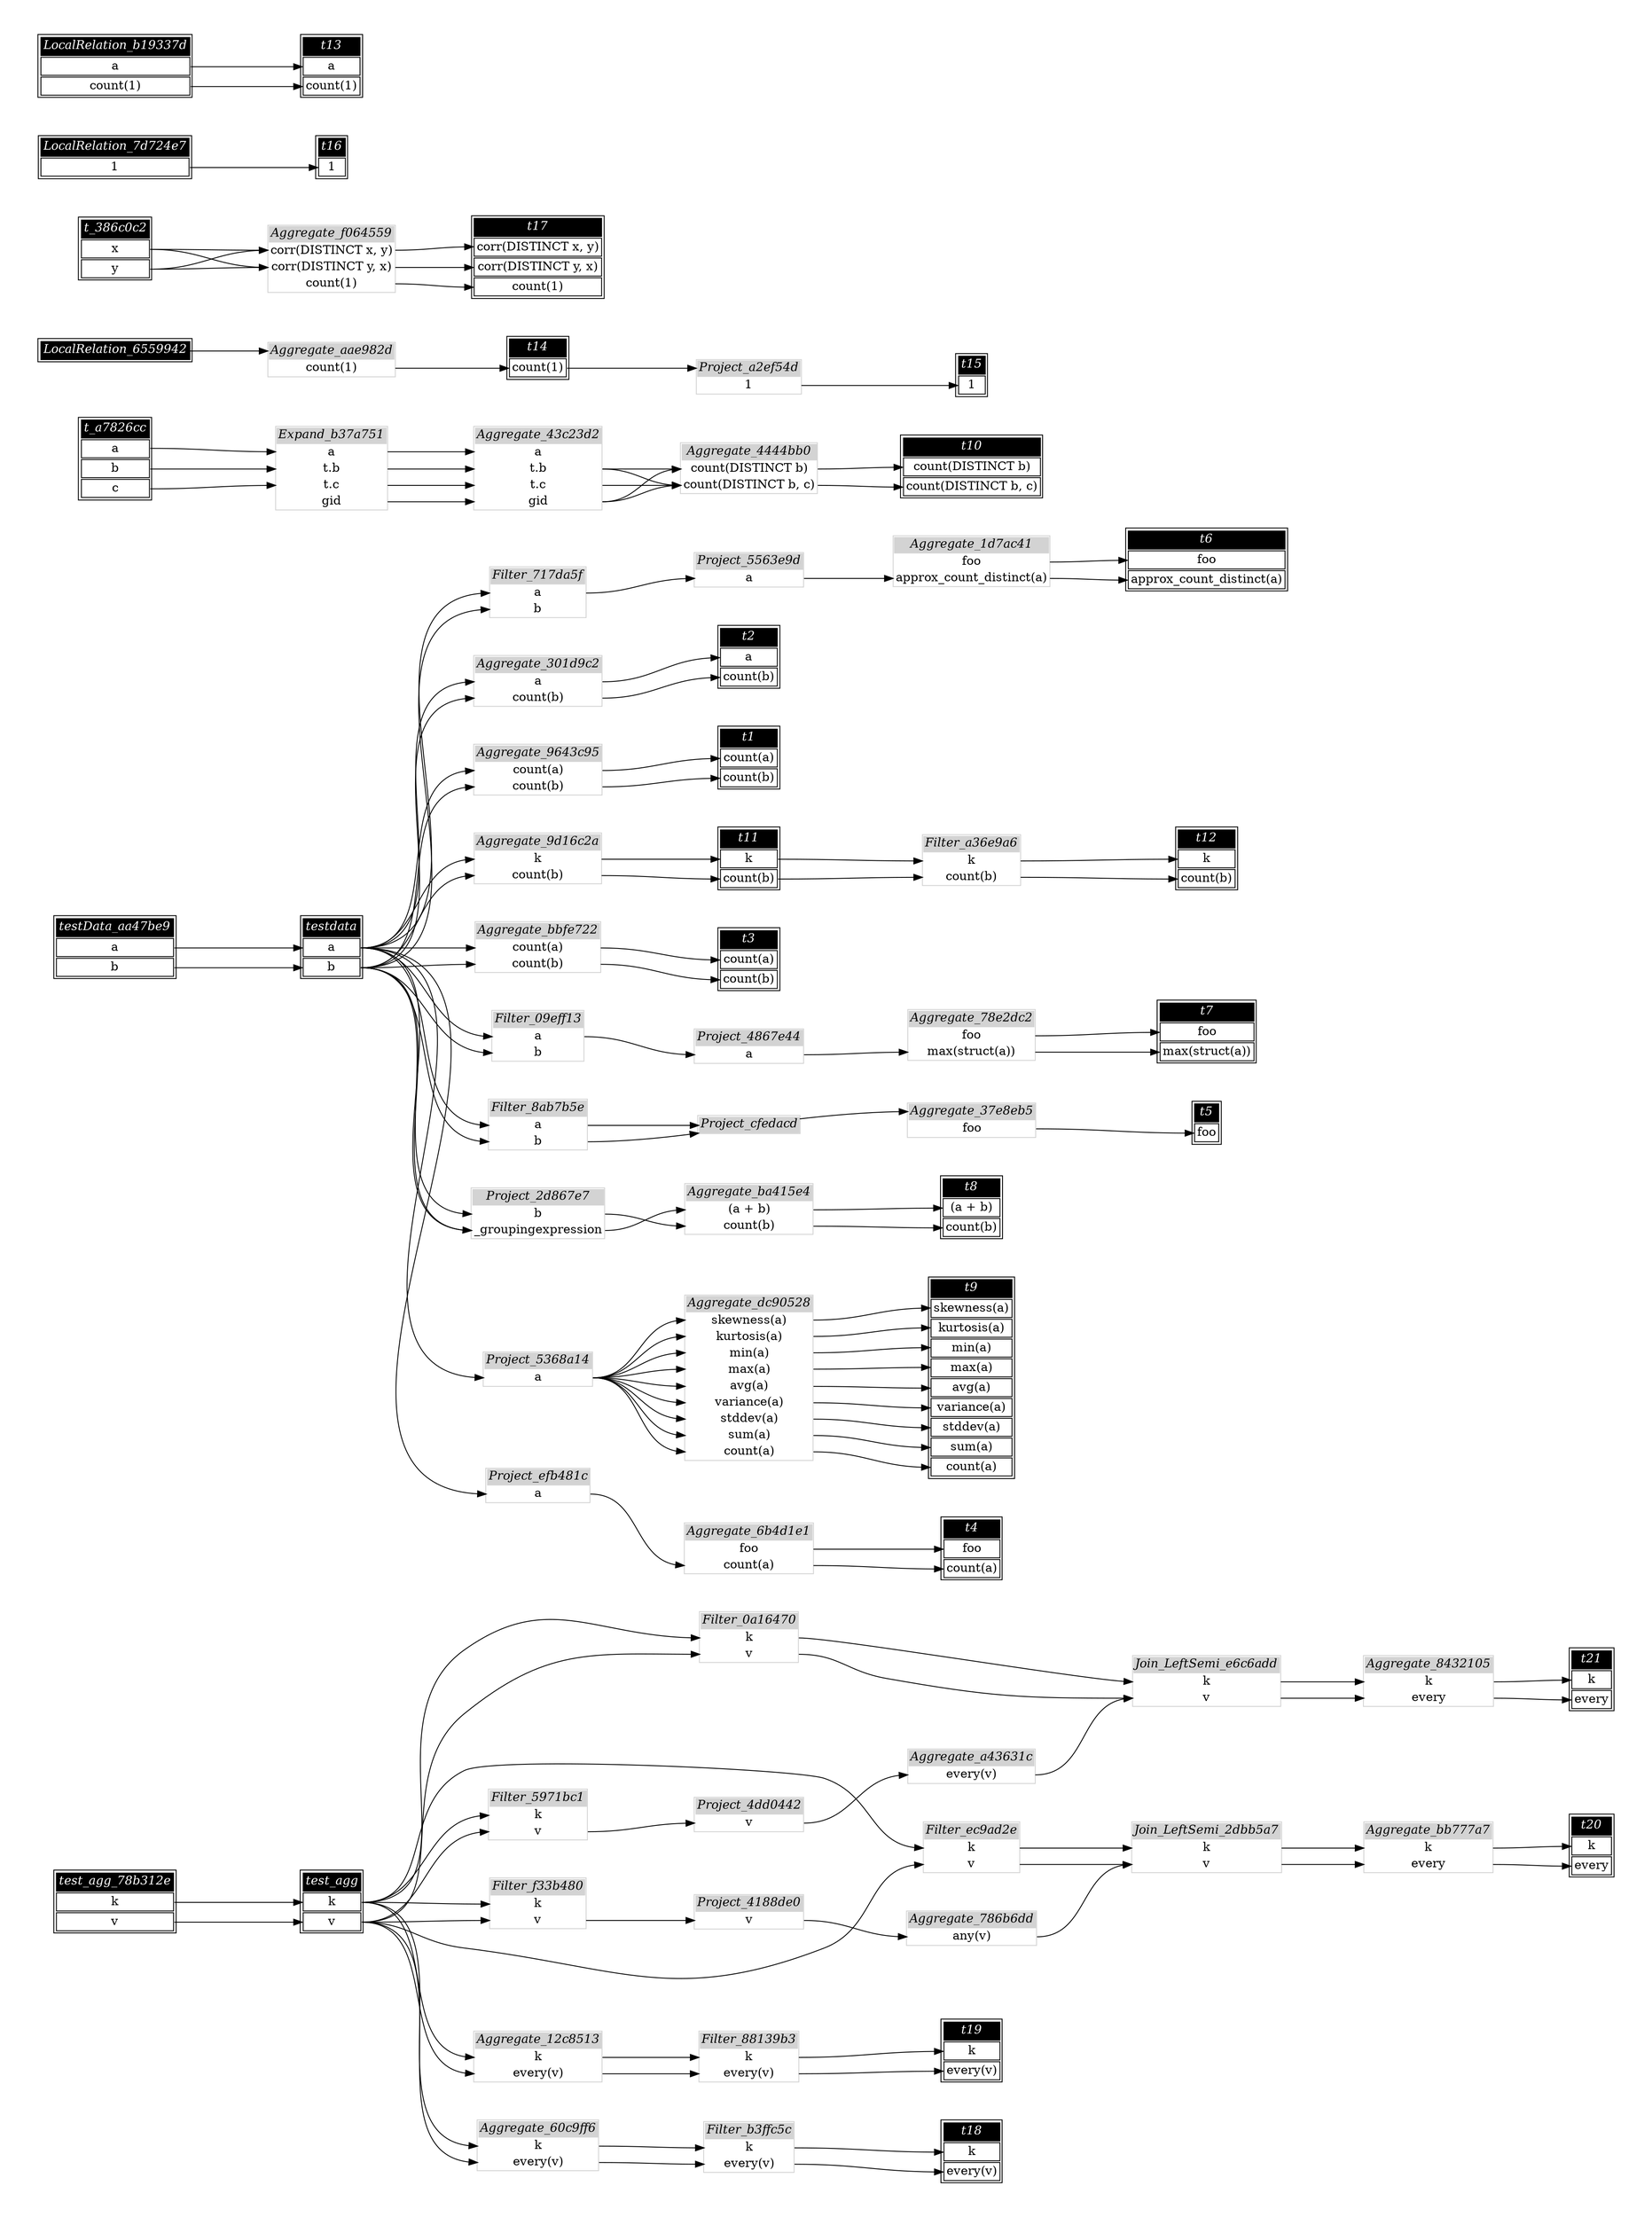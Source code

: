 // Automatically generated by SQLFlowTestSuite


digraph {
  graph [pad="0.5" nodesep="0.5" ranksep="1" fontname="Helvetica" rankdir=LR];
  node [shape=plaintext]

  
"Aggregate_12c8513" [label=<
<table color="lightgray" border="1" cellborder="0" cellspacing="0">
  <tr><td bgcolor="lightgray" port="nodeName"><i>Aggregate_12c8513</i></td></tr>
  <tr><td port="0">k</td></tr>
<tr><td port="1">every(v)</td></tr>
</table>>];
     

"Aggregate_1d7ac41" [label=<
<table color="lightgray" border="1" cellborder="0" cellspacing="0">
  <tr><td bgcolor="lightgray" port="nodeName"><i>Aggregate_1d7ac41</i></td></tr>
  <tr><td port="0">foo</td></tr>
<tr><td port="1">approx_count_distinct(a)</td></tr>
</table>>];
     

"Aggregate_301d9c2" [label=<
<table color="lightgray" border="1" cellborder="0" cellspacing="0">
  <tr><td bgcolor="lightgray" port="nodeName"><i>Aggregate_301d9c2</i></td></tr>
  <tr><td port="0">a</td></tr>
<tr><td port="1">count(b)</td></tr>
</table>>];
     

"Aggregate_37e8eb5" [label=<
<table color="lightgray" border="1" cellborder="0" cellspacing="0">
  <tr><td bgcolor="lightgray" port="nodeName"><i>Aggregate_37e8eb5</i></td></tr>
  <tr><td port="0">foo</td></tr>
</table>>];
     

"Aggregate_43c23d2" [label=<
<table color="lightgray" border="1" cellborder="0" cellspacing="0">
  <tr><td bgcolor="lightgray" port="nodeName"><i>Aggregate_43c23d2</i></td></tr>
  <tr><td port="0">a</td></tr>
<tr><td port="1">t.b</td></tr>
<tr><td port="2">t.c</td></tr>
<tr><td port="3">gid</td></tr>
</table>>];
     

"Aggregate_4444bb0" [label=<
<table color="lightgray" border="1" cellborder="0" cellspacing="0">
  <tr><td bgcolor="lightgray" port="nodeName"><i>Aggregate_4444bb0</i></td></tr>
  <tr><td port="0">count(DISTINCT b)</td></tr>
<tr><td port="1">count(DISTINCT b, c)</td></tr>
</table>>];
     

"Aggregate_60c9ff6" [label=<
<table color="lightgray" border="1" cellborder="0" cellspacing="0">
  <tr><td bgcolor="lightgray" port="nodeName"><i>Aggregate_60c9ff6</i></td></tr>
  <tr><td port="0">k</td></tr>
<tr><td port="1">every(v)</td></tr>
</table>>];
     

"Aggregate_6b4d1e1" [label=<
<table color="lightgray" border="1" cellborder="0" cellspacing="0">
  <tr><td bgcolor="lightgray" port="nodeName"><i>Aggregate_6b4d1e1</i></td></tr>
  <tr><td port="0">foo</td></tr>
<tr><td port="1">count(a)</td></tr>
</table>>];
     

"Aggregate_786b6dd" [label=<
<table color="lightgray" border="1" cellborder="0" cellspacing="0">
  <tr><td bgcolor="lightgray" port="nodeName"><i>Aggregate_786b6dd</i></td></tr>
  <tr><td port="0">any(v)</td></tr>
</table>>];
     

"Aggregate_78e2dc2" [label=<
<table color="lightgray" border="1" cellborder="0" cellspacing="0">
  <tr><td bgcolor="lightgray" port="nodeName"><i>Aggregate_78e2dc2</i></td></tr>
  <tr><td port="0">foo</td></tr>
<tr><td port="1">max(struct(a))</td></tr>
</table>>];
     

"Aggregate_8432105" [label=<
<table color="lightgray" border="1" cellborder="0" cellspacing="0">
  <tr><td bgcolor="lightgray" port="nodeName"><i>Aggregate_8432105</i></td></tr>
  <tr><td port="0">k</td></tr>
<tr><td port="1">every</td></tr>
</table>>];
     

"Aggregate_9643c95" [label=<
<table color="lightgray" border="1" cellborder="0" cellspacing="0">
  <tr><td bgcolor="lightgray" port="nodeName"><i>Aggregate_9643c95</i></td></tr>
  <tr><td port="0">count(a)</td></tr>
<tr><td port="1">count(b)</td></tr>
</table>>];
     

"Aggregate_9d16c2a" [label=<
<table color="lightgray" border="1" cellborder="0" cellspacing="0">
  <tr><td bgcolor="lightgray" port="nodeName"><i>Aggregate_9d16c2a</i></td></tr>
  <tr><td port="0">k</td></tr>
<tr><td port="1">count(b)</td></tr>
</table>>];
     

"Aggregate_a43631c" [label=<
<table color="lightgray" border="1" cellborder="0" cellspacing="0">
  <tr><td bgcolor="lightgray" port="nodeName"><i>Aggregate_a43631c</i></td></tr>
  <tr><td port="0">every(v)</td></tr>
</table>>];
     

"Aggregate_aae982d" [label=<
<table color="lightgray" border="1" cellborder="0" cellspacing="0">
  <tr><td bgcolor="lightgray" port="nodeName"><i>Aggregate_aae982d</i></td></tr>
  <tr><td port="0">count(1)</td></tr>
</table>>];
     

"Aggregate_ba415e4" [label=<
<table color="lightgray" border="1" cellborder="0" cellspacing="0">
  <tr><td bgcolor="lightgray" port="nodeName"><i>Aggregate_ba415e4</i></td></tr>
  <tr><td port="0">(a + b)</td></tr>
<tr><td port="1">count(b)</td></tr>
</table>>];
     

"Aggregate_bb777a7" [label=<
<table color="lightgray" border="1" cellborder="0" cellspacing="0">
  <tr><td bgcolor="lightgray" port="nodeName"><i>Aggregate_bb777a7</i></td></tr>
  <tr><td port="0">k</td></tr>
<tr><td port="1">every</td></tr>
</table>>];
     

"Aggregate_bbfe722" [label=<
<table color="lightgray" border="1" cellborder="0" cellspacing="0">
  <tr><td bgcolor="lightgray" port="nodeName"><i>Aggregate_bbfe722</i></td></tr>
  <tr><td port="0">count(a)</td></tr>
<tr><td port="1">count(b)</td></tr>
</table>>];
     

"Aggregate_dc90528" [label=<
<table color="lightgray" border="1" cellborder="0" cellspacing="0">
  <tr><td bgcolor="lightgray" port="nodeName"><i>Aggregate_dc90528</i></td></tr>
  <tr><td port="0">skewness(a)</td></tr>
<tr><td port="1">kurtosis(a)</td></tr>
<tr><td port="2">min(a)</td></tr>
<tr><td port="3">max(a)</td></tr>
<tr><td port="4">avg(a)</td></tr>
<tr><td port="5">variance(a)</td></tr>
<tr><td port="6">stddev(a)</td></tr>
<tr><td port="7">sum(a)</td></tr>
<tr><td port="8">count(a)</td></tr>
</table>>];
     

"Aggregate_f064559" [label=<
<table color="lightgray" border="1" cellborder="0" cellspacing="0">
  <tr><td bgcolor="lightgray" port="nodeName"><i>Aggregate_f064559</i></td></tr>
  <tr><td port="0">corr(DISTINCT x, y)</td></tr>
<tr><td port="1">corr(DISTINCT y, x)</td></tr>
<tr><td port="2">count(1)</td></tr>
</table>>];
     

"Expand_b37a751" [label=<
<table color="lightgray" border="1" cellborder="0" cellspacing="0">
  <tr><td bgcolor="lightgray" port="nodeName"><i>Expand_b37a751</i></td></tr>
  <tr><td port="0">a</td></tr>
<tr><td port="1">t.b</td></tr>
<tr><td port="2">t.c</td></tr>
<tr><td port="3">gid</td></tr>
</table>>];
     

"Filter_09eff13" [label=<
<table color="lightgray" border="1" cellborder="0" cellspacing="0">
  <tr><td bgcolor="lightgray" port="nodeName"><i>Filter_09eff13</i></td></tr>
  <tr><td port="0">a</td></tr>
<tr><td port="1">b</td></tr>
</table>>];
     

"Filter_0a16470" [label=<
<table color="lightgray" border="1" cellborder="0" cellspacing="0">
  <tr><td bgcolor="lightgray" port="nodeName"><i>Filter_0a16470</i></td></tr>
  <tr><td port="0">k</td></tr>
<tr><td port="1">v</td></tr>
</table>>];
     

"Filter_5971bc1" [label=<
<table color="lightgray" border="1" cellborder="0" cellspacing="0">
  <tr><td bgcolor="lightgray" port="nodeName"><i>Filter_5971bc1</i></td></tr>
  <tr><td port="0">k</td></tr>
<tr><td port="1">v</td></tr>
</table>>];
     

"Filter_717da5f" [label=<
<table color="lightgray" border="1" cellborder="0" cellspacing="0">
  <tr><td bgcolor="lightgray" port="nodeName"><i>Filter_717da5f</i></td></tr>
  <tr><td port="0">a</td></tr>
<tr><td port="1">b</td></tr>
</table>>];
     

"Filter_88139b3" [label=<
<table color="lightgray" border="1" cellborder="0" cellspacing="0">
  <tr><td bgcolor="lightgray" port="nodeName"><i>Filter_88139b3</i></td></tr>
  <tr><td port="0">k</td></tr>
<tr><td port="1">every(v)</td></tr>
</table>>];
     

"Filter_8ab7b5e" [label=<
<table color="lightgray" border="1" cellborder="0" cellspacing="0">
  <tr><td bgcolor="lightgray" port="nodeName"><i>Filter_8ab7b5e</i></td></tr>
  <tr><td port="0">a</td></tr>
<tr><td port="1">b</td></tr>
</table>>];
     

"Filter_a36e9a6" [label=<
<table color="lightgray" border="1" cellborder="0" cellspacing="0">
  <tr><td bgcolor="lightgray" port="nodeName"><i>Filter_a36e9a6</i></td></tr>
  <tr><td port="0">k</td></tr>
<tr><td port="1">count(b)</td></tr>
</table>>];
     

"Filter_b3ffc5c" [label=<
<table color="lightgray" border="1" cellborder="0" cellspacing="0">
  <tr><td bgcolor="lightgray" port="nodeName"><i>Filter_b3ffc5c</i></td></tr>
  <tr><td port="0">k</td></tr>
<tr><td port="1">every(v)</td></tr>
</table>>];
     

"Filter_ec9ad2e" [label=<
<table color="lightgray" border="1" cellborder="0" cellspacing="0">
  <tr><td bgcolor="lightgray" port="nodeName"><i>Filter_ec9ad2e</i></td></tr>
  <tr><td port="0">k</td></tr>
<tr><td port="1">v</td></tr>
</table>>];
     

"Filter_f33b480" [label=<
<table color="lightgray" border="1" cellborder="0" cellspacing="0">
  <tr><td bgcolor="lightgray" port="nodeName"><i>Filter_f33b480</i></td></tr>
  <tr><td port="0">k</td></tr>
<tr><td port="1">v</td></tr>
</table>>];
     

"Join_LeftSemi_2dbb5a7" [label=<
<table color="lightgray" border="1" cellborder="0" cellspacing="0">
  <tr><td bgcolor="lightgray" port="nodeName"><i>Join_LeftSemi_2dbb5a7</i></td></tr>
  <tr><td port="0">k</td></tr>
<tr><td port="1">v</td></tr>
</table>>];
     

"Join_LeftSemi_e6c6add" [label=<
<table color="lightgray" border="1" cellborder="0" cellspacing="0">
  <tr><td bgcolor="lightgray" port="nodeName"><i>Join_LeftSemi_e6c6add</i></td></tr>
  <tr><td port="0">k</td></tr>
<tr><td port="1">v</td></tr>
</table>>];
     

"LocalRelation_6559942" [color="black" label=<
<table>
  <tr><td bgcolor="black" port="nodeName"><i><font color="white">LocalRelation_6559942</font></i></td></tr>
  
</table>>];
     

"LocalRelation_7d724e7" [color="black" label=<
<table>
  <tr><td bgcolor="black" port="nodeName"><i><font color="white">LocalRelation_7d724e7</font></i></td></tr>
  <tr><td port="0">1</td></tr>
</table>>];
     

"LocalRelation_b19337d" [color="black" label=<
<table>
  <tr><td bgcolor="black" port="nodeName"><i><font color="white">LocalRelation_b19337d</font></i></td></tr>
  <tr><td port="0">a</td></tr>
<tr><td port="1">count(1)</td></tr>
</table>>];
     

"Project_2d867e7" [label=<
<table color="lightgray" border="1" cellborder="0" cellspacing="0">
  <tr><td bgcolor="lightgray" port="nodeName"><i>Project_2d867e7</i></td></tr>
  <tr><td port="0">b</td></tr>
<tr><td port="1">_groupingexpression</td></tr>
</table>>];
     

"Project_4188de0" [label=<
<table color="lightgray" border="1" cellborder="0" cellspacing="0">
  <tr><td bgcolor="lightgray" port="nodeName"><i>Project_4188de0</i></td></tr>
  <tr><td port="0">v</td></tr>
</table>>];
     

"Project_4867e44" [label=<
<table color="lightgray" border="1" cellborder="0" cellspacing="0">
  <tr><td bgcolor="lightgray" port="nodeName"><i>Project_4867e44</i></td></tr>
  <tr><td port="0">a</td></tr>
</table>>];
     

"Project_4dd0442" [label=<
<table color="lightgray" border="1" cellborder="0" cellspacing="0">
  <tr><td bgcolor="lightgray" port="nodeName"><i>Project_4dd0442</i></td></tr>
  <tr><td port="0">v</td></tr>
</table>>];
     

"Project_5368a14" [label=<
<table color="lightgray" border="1" cellborder="0" cellspacing="0">
  <tr><td bgcolor="lightgray" port="nodeName"><i>Project_5368a14</i></td></tr>
  <tr><td port="0">a</td></tr>
</table>>];
     

"Project_5563e9d" [label=<
<table color="lightgray" border="1" cellborder="0" cellspacing="0">
  <tr><td bgcolor="lightgray" port="nodeName"><i>Project_5563e9d</i></td></tr>
  <tr><td port="0">a</td></tr>
</table>>];
     

"Project_a2ef54d" [label=<
<table color="lightgray" border="1" cellborder="0" cellspacing="0">
  <tr><td bgcolor="lightgray" port="nodeName"><i>Project_a2ef54d</i></td></tr>
  <tr><td port="0">1</td></tr>
</table>>];
     

"Project_cfedacd" [label=<
<table color="lightgray" border="1" cellborder="0" cellspacing="0">
  <tr><td bgcolor="lightgray" port="nodeName"><i>Project_cfedacd</i></td></tr>
  
</table>>];
     

"Project_efb481c" [label=<
<table color="lightgray" border="1" cellborder="0" cellspacing="0">
  <tr><td bgcolor="lightgray" port="nodeName"><i>Project_efb481c</i></td></tr>
  <tr><td port="0">a</td></tr>
</table>>];
     

"t1" [color="black" label=<
<table>
  <tr><td bgcolor="black" port="nodeName"><i><font color="white">t1</font></i></td></tr>
  <tr><td port="0">count(a)</td></tr>
<tr><td port="1">count(b)</td></tr>
</table>>];
     

"t10" [color="black" label=<
<table>
  <tr><td bgcolor="black" port="nodeName"><i><font color="white">t10</font></i></td></tr>
  <tr><td port="0">count(DISTINCT b)</td></tr>
<tr><td port="1">count(DISTINCT b, c)</td></tr>
</table>>];
     

"t11" [color="black" label=<
<table>
  <tr><td bgcolor="black" port="nodeName"><i><font color="white">t11</font></i></td></tr>
  <tr><td port="0">k</td></tr>
<tr><td port="1">count(b)</td></tr>
</table>>];
     

"t12" [color="black" label=<
<table>
  <tr><td bgcolor="black" port="nodeName"><i><font color="white">t12</font></i></td></tr>
  <tr><td port="0">k</td></tr>
<tr><td port="1">count(b)</td></tr>
</table>>];
     

"t13" [color="black" label=<
<table>
  <tr><td bgcolor="black" port="nodeName"><i><font color="white">t13</font></i></td></tr>
  <tr><td port="0">a</td></tr>
<tr><td port="1">count(1)</td></tr>
</table>>];
     

"t14" [color="black" label=<
<table>
  <tr><td bgcolor="black" port="nodeName"><i><font color="white">t14</font></i></td></tr>
  <tr><td port="0">count(1)</td></tr>
</table>>];
     

"t15" [color="black" label=<
<table>
  <tr><td bgcolor="black" port="nodeName"><i><font color="white">t15</font></i></td></tr>
  <tr><td port="0">1</td></tr>
</table>>];
     

"t16" [color="black" label=<
<table>
  <tr><td bgcolor="black" port="nodeName"><i><font color="white">t16</font></i></td></tr>
  <tr><td port="0">1</td></tr>
</table>>];
     

"t17" [color="black" label=<
<table>
  <tr><td bgcolor="black" port="nodeName"><i><font color="white">t17</font></i></td></tr>
  <tr><td port="0">corr(DISTINCT x, y)</td></tr>
<tr><td port="1">corr(DISTINCT y, x)</td></tr>
<tr><td port="2">count(1)</td></tr>
</table>>];
     

"t18" [color="black" label=<
<table>
  <tr><td bgcolor="black" port="nodeName"><i><font color="white">t18</font></i></td></tr>
  <tr><td port="0">k</td></tr>
<tr><td port="1">every(v)</td></tr>
</table>>];
     

"t19" [color="black" label=<
<table>
  <tr><td bgcolor="black" port="nodeName"><i><font color="white">t19</font></i></td></tr>
  <tr><td port="0">k</td></tr>
<tr><td port="1">every(v)</td></tr>
</table>>];
     

"t2" [color="black" label=<
<table>
  <tr><td bgcolor="black" port="nodeName"><i><font color="white">t2</font></i></td></tr>
  <tr><td port="0">a</td></tr>
<tr><td port="1">count(b)</td></tr>
</table>>];
     

"t20" [color="black" label=<
<table>
  <tr><td bgcolor="black" port="nodeName"><i><font color="white">t20</font></i></td></tr>
  <tr><td port="0">k</td></tr>
<tr><td port="1">every</td></tr>
</table>>];
     

"t21" [color="black" label=<
<table>
  <tr><td bgcolor="black" port="nodeName"><i><font color="white">t21</font></i></td></tr>
  <tr><td port="0">k</td></tr>
<tr><td port="1">every</td></tr>
</table>>];
     

"t3" [color="black" label=<
<table>
  <tr><td bgcolor="black" port="nodeName"><i><font color="white">t3</font></i></td></tr>
  <tr><td port="0">count(a)</td></tr>
<tr><td port="1">count(b)</td></tr>
</table>>];
     

"t4" [color="black" label=<
<table>
  <tr><td bgcolor="black" port="nodeName"><i><font color="white">t4</font></i></td></tr>
  <tr><td port="0">foo</td></tr>
<tr><td port="1">count(a)</td></tr>
</table>>];
     

"t5" [color="black" label=<
<table>
  <tr><td bgcolor="black" port="nodeName"><i><font color="white">t5</font></i></td></tr>
  <tr><td port="0">foo</td></tr>
</table>>];
     

"t6" [color="black" label=<
<table>
  <tr><td bgcolor="black" port="nodeName"><i><font color="white">t6</font></i></td></tr>
  <tr><td port="0">foo</td></tr>
<tr><td port="1">approx_count_distinct(a)</td></tr>
</table>>];
     

"t7" [color="black" label=<
<table>
  <tr><td bgcolor="black" port="nodeName"><i><font color="white">t7</font></i></td></tr>
  <tr><td port="0">foo</td></tr>
<tr><td port="1">max(struct(a))</td></tr>
</table>>];
     

"t8" [color="black" label=<
<table>
  <tr><td bgcolor="black" port="nodeName"><i><font color="white">t8</font></i></td></tr>
  <tr><td port="0">(a + b)</td></tr>
<tr><td port="1">count(b)</td></tr>
</table>>];
     

"t9" [color="black" label=<
<table>
  <tr><td bgcolor="black" port="nodeName"><i><font color="white">t9</font></i></td></tr>
  <tr><td port="0">skewness(a)</td></tr>
<tr><td port="1">kurtosis(a)</td></tr>
<tr><td port="2">min(a)</td></tr>
<tr><td port="3">max(a)</td></tr>
<tr><td port="4">avg(a)</td></tr>
<tr><td port="5">variance(a)</td></tr>
<tr><td port="6">stddev(a)</td></tr>
<tr><td port="7">sum(a)</td></tr>
<tr><td port="8">count(a)</td></tr>
</table>>];
     

"t_386c0c2" [color="black" label=<
<table>
  <tr><td bgcolor="black" port="nodeName"><i><font color="white">t_386c0c2</font></i></td></tr>
  <tr><td port="0">x</td></tr>
<tr><td port="1">y</td></tr>
</table>>];
     

"t_a7826cc" [color="black" label=<
<table>
  <tr><td bgcolor="black" port="nodeName"><i><font color="white">t_a7826cc</font></i></td></tr>
  <tr><td port="0">a</td></tr>
<tr><td port="1">b</td></tr>
<tr><td port="2">c</td></tr>
</table>>];
     

"testData_aa47be9" [color="black" label=<
<table>
  <tr><td bgcolor="black" port="nodeName"><i><font color="white">testData_aa47be9</font></i></td></tr>
  <tr><td port="0">a</td></tr>
<tr><td port="1">b</td></tr>
</table>>];
     

"test_agg" [color="black" label=<
<table>
  <tr><td bgcolor="black" port="nodeName"><i><font color="white">test_agg</font></i></td></tr>
  <tr><td port="0">k</td></tr>
<tr><td port="1">v</td></tr>
</table>>];
     

"test_agg_78b312e" [color="black" label=<
<table>
  <tr><td bgcolor="black" port="nodeName"><i><font color="white">test_agg_78b312e</font></i></td></tr>
  <tr><td port="0">k</td></tr>
<tr><td port="1">v</td></tr>
</table>>];
     

"testdata" [color="black" label=<
<table>
  <tr><td bgcolor="black" port="nodeName"><i><font color="white">testdata</font></i></td></tr>
  <tr><td port="0">a</td></tr>
<tr><td port="1">b</td></tr>
</table>>];
     
  "Aggregate_12c8513":0 -> "Filter_88139b3":0;
"Aggregate_12c8513":1 -> "Filter_88139b3":1;
"Aggregate_1d7ac41":0 -> "t6":0;
"Aggregate_1d7ac41":1 -> "t6":1;
"Aggregate_301d9c2":0 -> "t2":0;
"Aggregate_301d9c2":1 -> "t2":1;
"Aggregate_37e8eb5":0 -> "t5":0;
"Aggregate_43c23d2":1 -> "Aggregate_4444bb0":0;
"Aggregate_43c23d2":1 -> "Aggregate_4444bb0":1;
"Aggregate_43c23d2":2 -> "Aggregate_4444bb0":1;
"Aggregate_43c23d2":3 -> "Aggregate_4444bb0":0;
"Aggregate_43c23d2":3 -> "Aggregate_4444bb0":1;
"Aggregate_4444bb0":0 -> "t10":0;
"Aggregate_4444bb0":1 -> "t10":1;
"Aggregate_60c9ff6":0 -> "Filter_b3ffc5c":0;
"Aggregate_60c9ff6":1 -> "Filter_b3ffc5c":1;
"Aggregate_6b4d1e1":0 -> "t4":0;
"Aggregate_6b4d1e1":1 -> "t4":1;
"Aggregate_786b6dd":0 -> "Join_LeftSemi_2dbb5a7":1;
"Aggregate_78e2dc2":0 -> "t7":0;
"Aggregate_78e2dc2":1 -> "t7":1;
"Aggregate_8432105":0 -> "t21":0;
"Aggregate_8432105":1 -> "t21":1;
"Aggregate_9643c95":0 -> "t1":0;
"Aggregate_9643c95":1 -> "t1":1;
"Aggregate_9d16c2a":0 -> "t11":0;
"Aggregate_9d16c2a":1 -> "t11":1;
"Aggregate_a43631c":0 -> "Join_LeftSemi_e6c6add":1;
"Aggregate_aae982d":0 -> "t14":0;
"Aggregate_ba415e4":0 -> "t8":0;
"Aggregate_ba415e4":1 -> "t8":1;
"Aggregate_bb777a7":0 -> "t20":0;
"Aggregate_bb777a7":1 -> "t20":1;
"Aggregate_bbfe722":0 -> "t3":0;
"Aggregate_bbfe722":1 -> "t3":1;
"Aggregate_dc90528":0 -> "t9":0;
"Aggregate_dc90528":1 -> "t9":1;
"Aggregate_dc90528":2 -> "t9":2;
"Aggregate_dc90528":3 -> "t9":3;
"Aggregate_dc90528":4 -> "t9":4;
"Aggregate_dc90528":5 -> "t9":5;
"Aggregate_dc90528":6 -> "t9":6;
"Aggregate_dc90528":7 -> "t9":7;
"Aggregate_dc90528":8 -> "t9":8;
"Aggregate_f064559":0 -> "t17":0;
"Aggregate_f064559":1 -> "t17":1;
"Aggregate_f064559":2 -> "t17":2;
"Expand_b37a751":0 -> "Aggregate_43c23d2":0;
"Expand_b37a751":1 -> "Aggregate_43c23d2":1;
"Expand_b37a751":2 -> "Aggregate_43c23d2":2;
"Expand_b37a751":3 -> "Aggregate_43c23d2":3;
"Filter_09eff13":0 -> "Project_4867e44":0;
"Filter_0a16470":0 -> "Join_LeftSemi_e6c6add":0;
"Filter_0a16470":1 -> "Join_LeftSemi_e6c6add":1;
"Filter_5971bc1":1 -> "Project_4dd0442":0;
"Filter_717da5f":0 -> "Project_5563e9d":0;
"Filter_88139b3":0 -> "t19":0;
"Filter_88139b3":1 -> "t19":1;
"Filter_8ab7b5e":0 -> "Project_cfedacd":nodeName;
"Filter_8ab7b5e":1 -> "Project_cfedacd":nodeName;
"Filter_a36e9a6":0 -> "t12":0;
"Filter_a36e9a6":1 -> "t12":1;
"Filter_b3ffc5c":0 -> "t18":0;
"Filter_b3ffc5c":1 -> "t18":1;
"Filter_ec9ad2e":0 -> "Join_LeftSemi_2dbb5a7":0;
"Filter_ec9ad2e":1 -> "Join_LeftSemi_2dbb5a7":1;
"Filter_f33b480":1 -> "Project_4188de0":0;
"Join_LeftSemi_2dbb5a7":0 -> "Aggregate_bb777a7":0;
"Join_LeftSemi_2dbb5a7":1 -> "Aggregate_bb777a7":1;
"Join_LeftSemi_e6c6add":0 -> "Aggregate_8432105":0;
"Join_LeftSemi_e6c6add":1 -> "Aggregate_8432105":1;
"LocalRelation_6559942":nodeName -> "Aggregate_aae982d":nodeName;
"LocalRelation_7d724e7":0 -> "t16":0;
"LocalRelation_b19337d":0 -> "t13":0;
"LocalRelation_b19337d":1 -> "t13":1;
"Project_2d867e7":0 -> "Aggregate_ba415e4":1;
"Project_2d867e7":1 -> "Aggregate_ba415e4":0;
"Project_4188de0":0 -> "Aggregate_786b6dd":0;
"Project_4867e44":0 -> "Aggregate_78e2dc2":1;
"Project_4dd0442":0 -> "Aggregate_a43631c":0;
"Project_5368a14":0 -> "Aggregate_dc90528":0;
"Project_5368a14":0 -> "Aggregate_dc90528":1;
"Project_5368a14":0 -> "Aggregate_dc90528":2;
"Project_5368a14":0 -> "Aggregate_dc90528":3;
"Project_5368a14":0 -> "Aggregate_dc90528":4;
"Project_5368a14":0 -> "Aggregate_dc90528":5;
"Project_5368a14":0 -> "Aggregate_dc90528":6;
"Project_5368a14":0 -> "Aggregate_dc90528":7;
"Project_5368a14":0 -> "Aggregate_dc90528":8;
"Project_5563e9d":0 -> "Aggregate_1d7ac41":1;
"Project_a2ef54d":0 -> "t15":0;
"Project_cfedacd":nodeName -> "Aggregate_37e8eb5":nodeName;
"Project_efb481c":0 -> "Aggregate_6b4d1e1":1;
"t11":0 -> "Filter_a36e9a6":0;
"t11":1 -> "Filter_a36e9a6":1;
"t14":0 -> "Project_a2ef54d":nodeName;
"t_386c0c2":0 -> "Aggregate_f064559":0;
"t_386c0c2":0 -> "Aggregate_f064559":1;
"t_386c0c2":1 -> "Aggregate_f064559":0;
"t_386c0c2":1 -> "Aggregate_f064559":1;
"t_a7826cc":0 -> "Expand_b37a751":0;
"t_a7826cc":1 -> "Expand_b37a751":1;
"t_a7826cc":2 -> "Expand_b37a751":2;
"testData_aa47be9":0 -> "testdata":0;
"testData_aa47be9":1 -> "testdata":1;
"test_agg":0 -> "Aggregate_12c8513":0;
"test_agg":0 -> "Aggregate_60c9ff6":0;
"test_agg":0 -> "Filter_0a16470":0;
"test_agg":0 -> "Filter_5971bc1":0;
"test_agg":0 -> "Filter_ec9ad2e":0;
"test_agg":0 -> "Filter_f33b480":0;
"test_agg":1 -> "Aggregate_12c8513":1;
"test_agg":1 -> "Aggregate_60c9ff6":1;
"test_agg":1 -> "Filter_0a16470":1;
"test_agg":1 -> "Filter_5971bc1":1;
"test_agg":1 -> "Filter_ec9ad2e":1;
"test_agg":1 -> "Filter_f33b480":1;
"test_agg_78b312e":0 -> "test_agg":0;
"test_agg_78b312e":1 -> "test_agg":1;
"testdata":0 -> "Aggregate_301d9c2":0;
"testdata":0 -> "Aggregate_9643c95":0;
"testdata":0 -> "Aggregate_9d16c2a":0;
"testdata":0 -> "Aggregate_bbfe722":0;
"testdata":0 -> "Filter_09eff13":0;
"testdata":0 -> "Filter_717da5f":0;
"testdata":0 -> "Filter_8ab7b5e":0;
"testdata":0 -> "Project_2d867e7":1;
"testdata":0 -> "Project_5368a14":0;
"testdata":0 -> "Project_efb481c":0;
"testdata":1 -> "Aggregate_301d9c2":1;
"testdata":1 -> "Aggregate_9643c95":1;
"testdata":1 -> "Aggregate_9d16c2a":1;
"testdata":1 -> "Aggregate_bbfe722":1;
"testdata":1 -> "Filter_09eff13":1;
"testdata":1 -> "Filter_717da5f":1;
"testdata":1 -> "Filter_8ab7b5e":1;
"testdata":1 -> "Project_2d867e7":0;
"testdata":1 -> "Project_2d867e7":1;
}
       